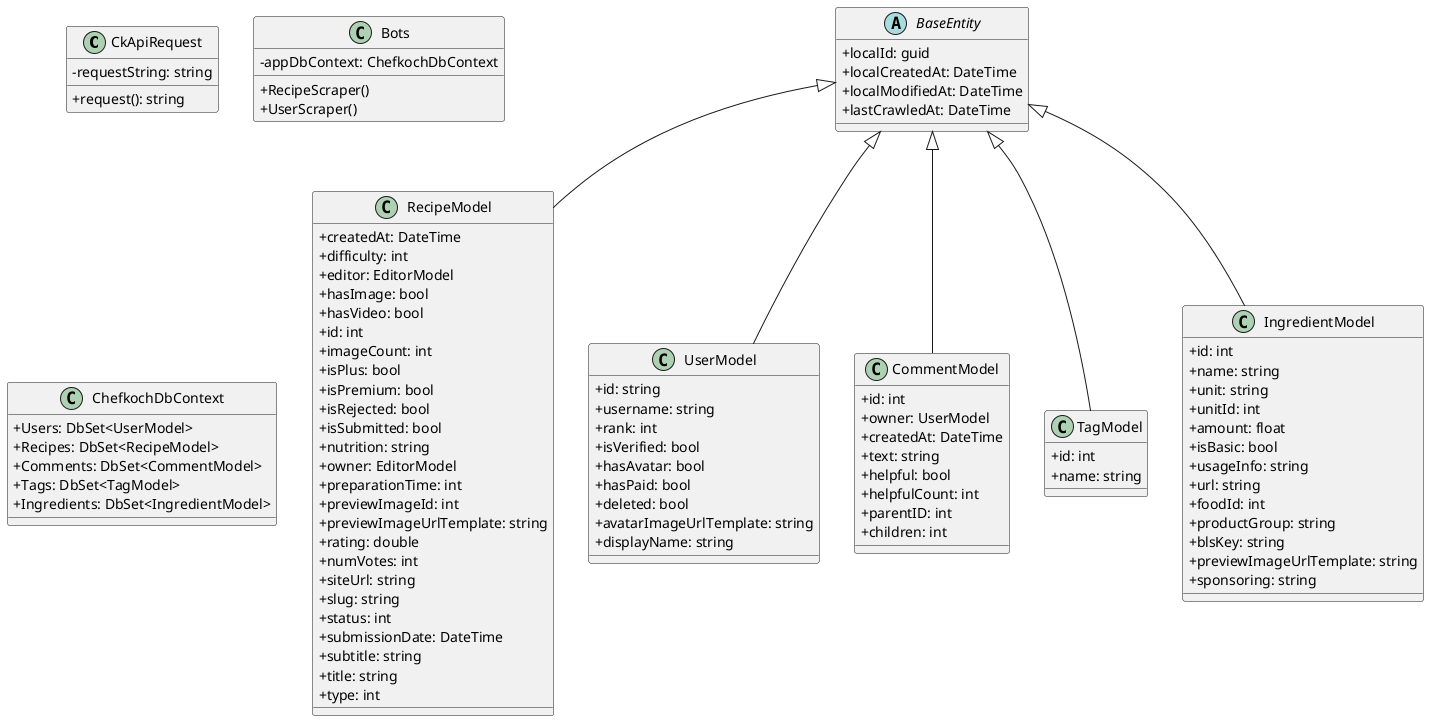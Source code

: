 @startuml Classes
skinparam classAttributeIconSize 0
class CkApiRequest{
  -requestString: string
  +request(): string
}

abstract class BaseEntity{
  +localId: guid
  +localCreatedAt: DateTime
  +localModifiedAt: DateTime
  +lastCrawledAt: DateTime
}

class RecipeModel{
  +createdAt: DateTime
  +difficulty: int
  +editor: EditorModel
  +hasImage: bool
  +hasVideo: bool
  +id: int
  +imageCount: int
  +isPlus: bool
  +isPremium: bool
  +isRejected: bool
  +isSubmitted: bool
  +nutrition: string
  +owner: EditorModel
  +preparationTime: int
  +previewImageId: int
  +previewImageUrlTemplate: string
  +rating: double
  +numVotes: int
  +siteUrl: string
  +slug: string
  +status: int
  +submissionDate: DateTime
  +subtitle: string
  +title: string
  +type: int
}

class UserModel{
  +id: string
  +username: string
  +rank: int
  +isVerified: bool
  +hasAvatar: bool
  +hasPaid: bool
  +deleted: bool
  +avatarImageUrlTemplate: string
  +displayName: string
}

class CommentModel{
  +id: int
  +owner: UserModel
  +createdAt: DateTime
  +text: string
  +helpful: bool
  +helpfulCount: int
  +parentID: int
  +children: int
}

class TagModel{
  +id: int
  +name: string
}

class IngredientModel{
  +id: int
  +name: string
  +unit: string
  +unitId: int
  +amount: float
  +isBasic: bool
  +usageInfo: string
  +url: string
  +foodId: int
  +productGroup: string
  +blsKey: string
  +previewImageUrlTemplate: string
  +sponsoring: string
}

class Bots{
  -appDbContext: ChefkochDbContext
  +RecipeScraper()
  +UserScraper()
}

class ChefkochDbContext {
  +Users: DbSet<UserModel>
  +Recipes: DbSet<RecipeModel>
  +Comments: DbSet<CommentModel>
  +Tags: DbSet<TagModel>
  +Ingredients: DbSet<IngredientModel>
}

BaseEntity <|-- UserModel
BaseEntity <|-- RecipeModel
BaseEntity <|-- IngredientModel
BaseEntity <|-- CommentModel
BaseEntity <|-- TagModel

@enduml